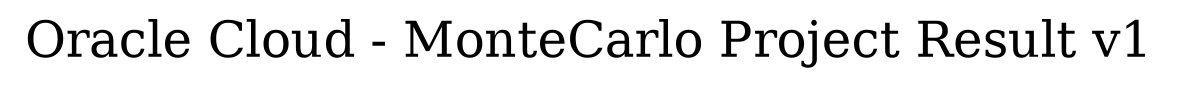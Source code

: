 digraph LexiconGraph {
graph[label="Oracle Cloud - MonteCarlo Project Result v1", fontsize=24]
splines=true
}
